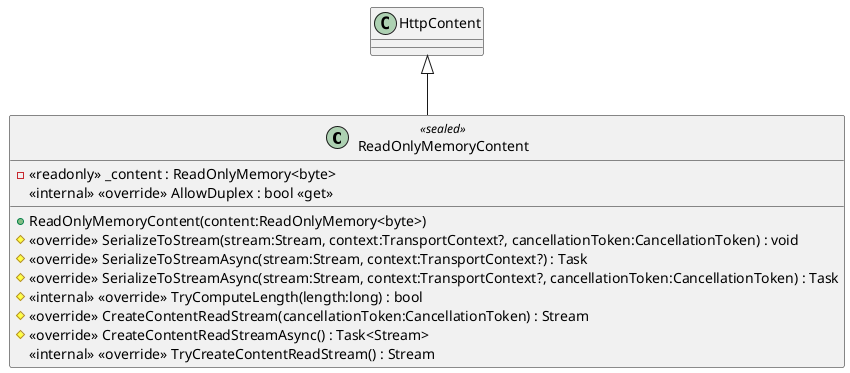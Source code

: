 @startuml
class ReadOnlyMemoryContent <<sealed>> {
    - <<readonly>> _content : ReadOnlyMemory<byte>
    + ReadOnlyMemoryContent(content:ReadOnlyMemory<byte>)
    # <<override>> SerializeToStream(stream:Stream, context:TransportContext?, cancellationToken:CancellationToken) : void
    # <<override>> SerializeToStreamAsync(stream:Stream, context:TransportContext?) : Task
    # <<override>> SerializeToStreamAsync(stream:Stream, context:TransportContext?, cancellationToken:CancellationToken) : Task
    # <<internal>> <<override>> TryComputeLength(length:long) : bool
    # <<override>> CreateContentReadStream(cancellationToken:CancellationToken) : Stream
    # <<override>> CreateContentReadStreamAsync() : Task<Stream>
    <<internal>> <<override>> TryCreateContentReadStream() : Stream
    <<internal>> <<override>> AllowDuplex : bool <<get>>
}
HttpContent <|-- ReadOnlyMemoryContent
@enduml
